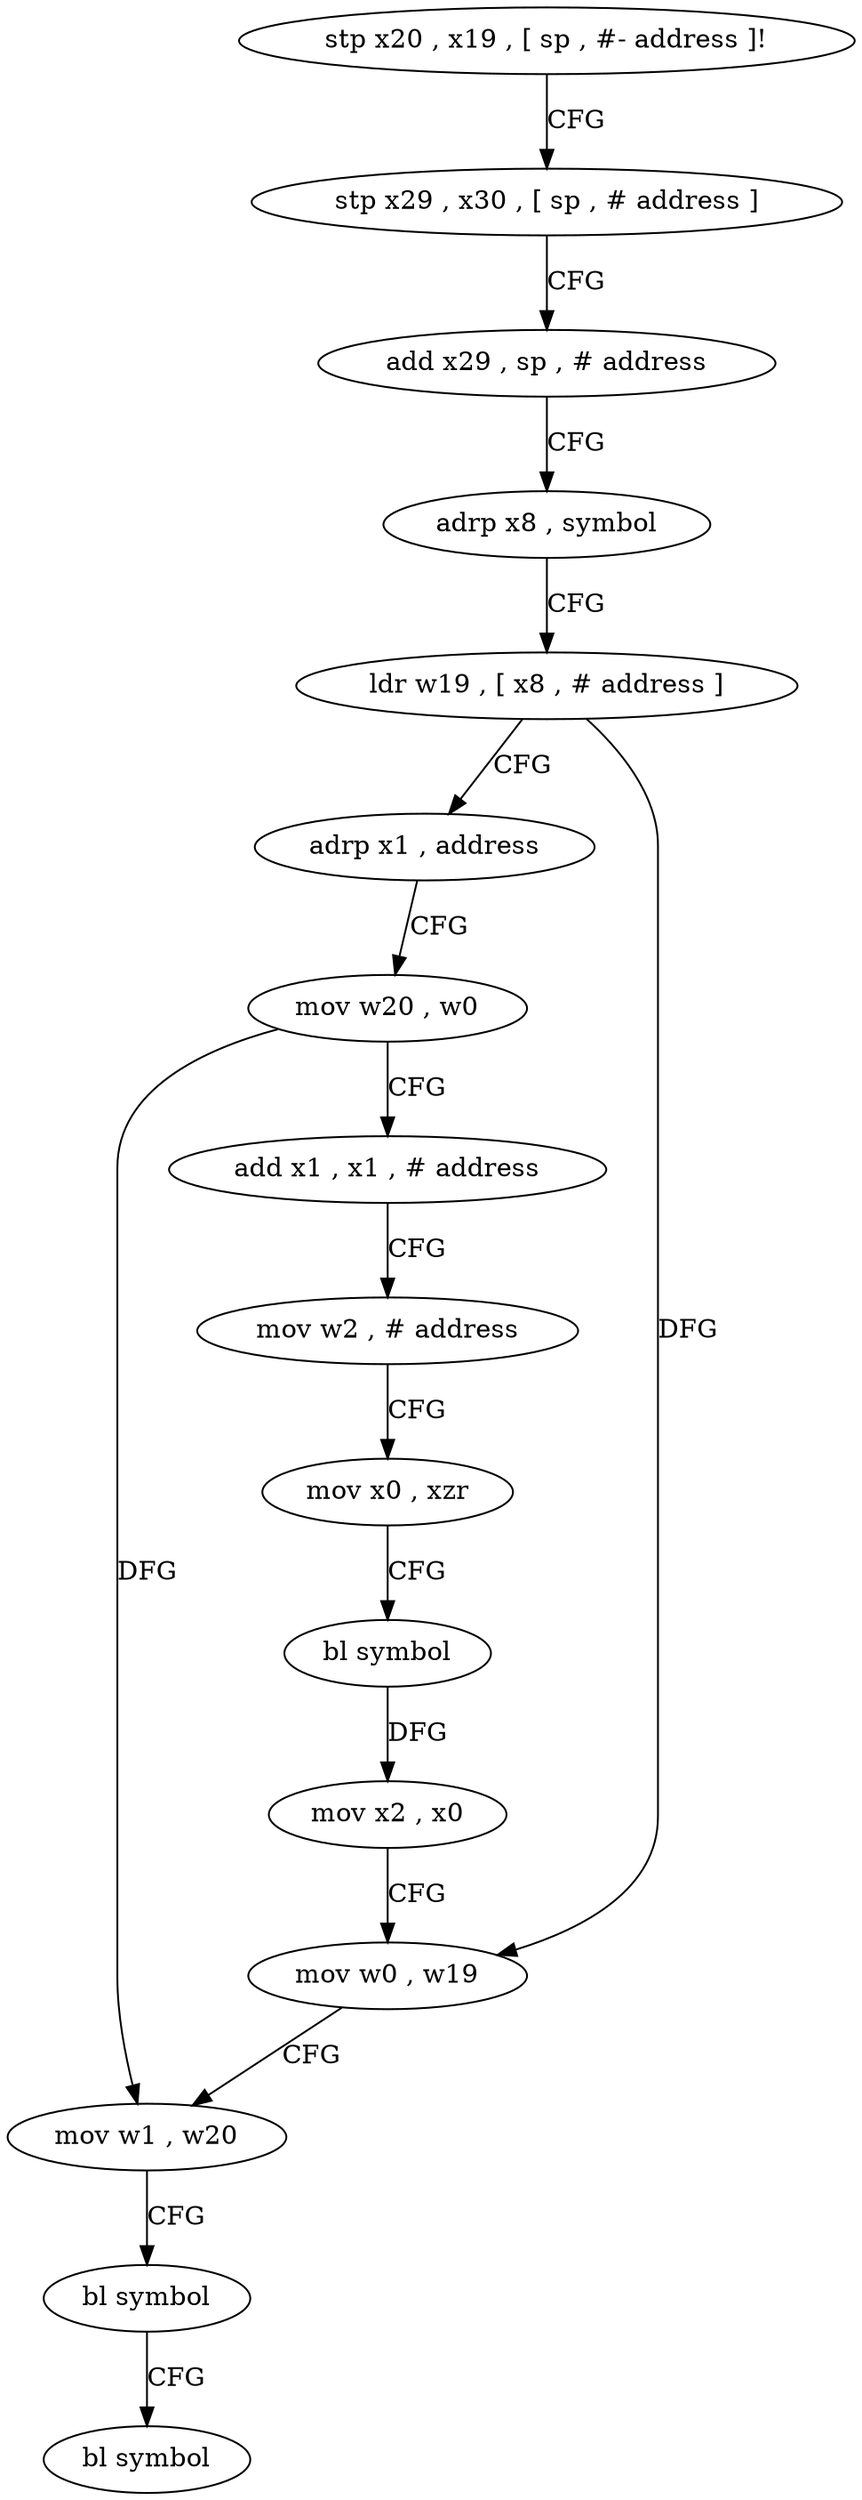 digraph "func" {
"4223400" [label = "stp x20 , x19 , [ sp , #- address ]!" ]
"4223404" [label = "stp x29 , x30 , [ sp , # address ]" ]
"4223408" [label = "add x29 , sp , # address" ]
"4223412" [label = "adrp x8 , symbol" ]
"4223416" [label = "ldr w19 , [ x8 , # address ]" ]
"4223420" [label = "adrp x1 , address" ]
"4223424" [label = "mov w20 , w0" ]
"4223428" [label = "add x1 , x1 , # address" ]
"4223432" [label = "mov w2 , # address" ]
"4223436" [label = "mov x0 , xzr" ]
"4223440" [label = "bl symbol" ]
"4223444" [label = "mov x2 , x0" ]
"4223448" [label = "mov w0 , w19" ]
"4223452" [label = "mov w1 , w20" ]
"4223456" [label = "bl symbol" ]
"4223460" [label = "bl symbol" ]
"4223400" -> "4223404" [ label = "CFG" ]
"4223404" -> "4223408" [ label = "CFG" ]
"4223408" -> "4223412" [ label = "CFG" ]
"4223412" -> "4223416" [ label = "CFG" ]
"4223416" -> "4223420" [ label = "CFG" ]
"4223416" -> "4223448" [ label = "DFG" ]
"4223420" -> "4223424" [ label = "CFG" ]
"4223424" -> "4223428" [ label = "CFG" ]
"4223424" -> "4223452" [ label = "DFG" ]
"4223428" -> "4223432" [ label = "CFG" ]
"4223432" -> "4223436" [ label = "CFG" ]
"4223436" -> "4223440" [ label = "CFG" ]
"4223440" -> "4223444" [ label = "DFG" ]
"4223444" -> "4223448" [ label = "CFG" ]
"4223448" -> "4223452" [ label = "CFG" ]
"4223452" -> "4223456" [ label = "CFG" ]
"4223456" -> "4223460" [ label = "CFG" ]
}
